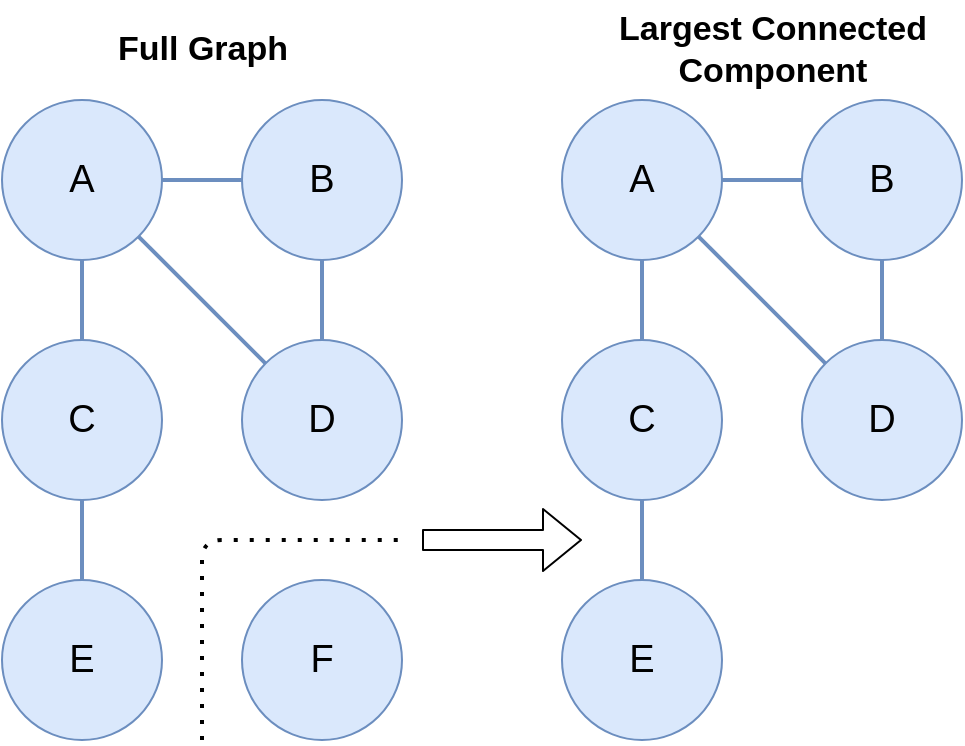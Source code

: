 <mxfile version="13.7.3" type="device"><diagram id="mh8_ufZDkkKl1U6k_Mam" name="Page-1"><mxGraphModel dx="932" dy="1700" grid="1" gridSize="10" guides="1" tooltips="1" connect="1" arrows="1" fold="1" page="1" pageScale="1" pageWidth="850" pageHeight="1100" math="0" shadow="0"><root><mxCell id="0"/><mxCell id="1" parent="0"/><mxCell id="wAvK0xsU6O6WTP8C9Jv--1" value="" style="edgeStyle=orthogonalEdgeStyle;rounded=0;orthogonalLoop=1;jettySize=auto;html=1;fontSize=19;endArrow=none;endFill=0;strokeWidth=2;fillColor=#dae8fc;strokeColor=#6c8ebf;" parent="1" source="wAvK0xsU6O6WTP8C9Jv--3" target="wAvK0xsU6O6WTP8C9Jv--4" edge="1"><mxGeometry relative="1" as="geometry"/></mxCell><mxCell id="wAvK0xsU6O6WTP8C9Jv--2" value="" style="edgeStyle=orthogonalEdgeStyle;rounded=0;orthogonalLoop=1;jettySize=auto;html=1;fontSize=19;endArrow=none;endFill=0;strokeWidth=2;fillColor=#dae8fc;strokeColor=#6c8ebf;" parent="1" source="wAvK0xsU6O6WTP8C9Jv--3" target="wAvK0xsU6O6WTP8C9Jv--6" edge="1"><mxGeometry relative="1" as="geometry"/></mxCell><mxCell id="wAvK0xsU6O6WTP8C9Jv--3" value="A" style="ellipse;whiteSpace=wrap;html=1;fontSize=19;fillColor=#dae8fc;strokeColor=#6c8ebf;" parent="1" vertex="1"><mxGeometry x="40" y="40" width="80" height="80" as="geometry"/></mxCell><mxCell id="wAvK0xsU6O6WTP8C9Jv--4" value="C" style="ellipse;whiteSpace=wrap;html=1;fontSize=19;fillColor=#dae8fc;strokeColor=#6c8ebf;" parent="1" vertex="1"><mxGeometry x="40" y="160" width="80" height="80" as="geometry"/></mxCell><mxCell id="wAvK0xsU6O6WTP8C9Jv--5" value="" style="edgeStyle=orthogonalEdgeStyle;rounded=0;orthogonalLoop=1;jettySize=auto;html=1;fontSize=19;endArrow=none;endFill=0;strokeWidth=2;fillColor=#dae8fc;strokeColor=#6c8ebf;" parent="1" source="wAvK0xsU6O6WTP8C9Jv--6" target="wAvK0xsU6O6WTP8C9Jv--7" edge="1"><mxGeometry relative="1" as="geometry"/></mxCell><mxCell id="wAvK0xsU6O6WTP8C9Jv--6" value="B" style="ellipse;whiteSpace=wrap;html=1;fontSize=19;fillColor=#dae8fc;strokeColor=#6c8ebf;" parent="1" vertex="1"><mxGeometry x="160" y="40" width="80" height="80" as="geometry"/></mxCell><mxCell id="wAvK0xsU6O6WTP8C9Jv--7" value="D" style="ellipse;whiteSpace=wrap;html=1;fontSize=19;fillColor=#dae8fc;strokeColor=#6c8ebf;" parent="1" vertex="1"><mxGeometry x="160" y="160" width="80" height="80" as="geometry"/></mxCell><mxCell id="wAvK0xsU6O6WTP8C9Jv--8" value="" style="endArrow=none;html=1;fontSize=19;exitX=1;exitY=1;exitDx=0;exitDy=0;entryX=0;entryY=0;entryDx=0;entryDy=0;endFill=0;strokeWidth=2;fillColor=#dae8fc;strokeColor=#6c8ebf;" parent="1" source="wAvK0xsU6O6WTP8C9Jv--3" target="wAvK0xsU6O6WTP8C9Jv--7" edge="1"><mxGeometry width="50" height="50" relative="1" as="geometry"><mxPoint x="-40" y="290" as="sourcePoint"/><mxPoint x="10" y="240" as="targetPoint"/></mxGeometry></mxCell><mxCell id="wAvK0xsU6O6WTP8C9Jv--11" value="E" style="ellipse;whiteSpace=wrap;html=1;fontSize=19;fillColor=#dae8fc;strokeColor=#6c8ebf;" parent="1" vertex="1"><mxGeometry x="40" y="280" width="80" height="80" as="geometry"/></mxCell><mxCell id="wAvK0xsU6O6WTP8C9Jv--14" value="F" style="ellipse;whiteSpace=wrap;html=1;fontSize=19;fillColor=#dae8fc;strokeColor=#6c8ebf;" parent="1" vertex="1"><mxGeometry x="160" y="280" width="80" height="80" as="geometry"/></mxCell><mxCell id="wAvK0xsU6O6WTP8C9Jv--19" value="" style="edgeStyle=orthogonalEdgeStyle;rounded=0;orthogonalLoop=1;jettySize=auto;html=1;fontSize=19;endArrow=none;endFill=0;strokeWidth=2;fillColor=#dae8fc;strokeColor=#6c8ebf;exitX=0.5;exitY=1;exitDx=0;exitDy=0;entryX=0.5;entryY=0;entryDx=0;entryDy=0;" parent="1" source="wAvK0xsU6O6WTP8C9Jv--4" target="wAvK0xsU6O6WTP8C9Jv--11" edge="1"><mxGeometry relative="1" as="geometry"><mxPoint x="90" y="130" as="sourcePoint"/><mxPoint x="90" y="210" as="targetPoint"/></mxGeometry></mxCell><mxCell id="wAvK0xsU6O6WTP8C9Jv--20" value="" style="shape=flexArrow;endArrow=classic;html=1;" parent="1" edge="1"><mxGeometry width="50" height="50" relative="1" as="geometry"><mxPoint x="250" y="260" as="sourcePoint"/><mxPoint x="330" y="260" as="targetPoint"/></mxGeometry></mxCell><mxCell id="wAvK0xsU6O6WTP8C9Jv--21" value="Full Graph" style="text;html=1;align=center;verticalAlign=middle;resizable=0;points=[];autosize=1;fontStyle=1;fontSize=17;" parent="1" vertex="1"><mxGeometry x="90" width="100" height="30" as="geometry"/></mxCell><mxCell id="wAvK0xsU6O6WTP8C9Jv--22" value="" style="edgeStyle=orthogonalEdgeStyle;rounded=0;orthogonalLoop=1;jettySize=auto;html=1;fontSize=19;endArrow=none;endFill=0;strokeWidth=2;fillColor=#dae8fc;strokeColor=#6c8ebf;" parent="1" source="wAvK0xsU6O6WTP8C9Jv--24" target="wAvK0xsU6O6WTP8C9Jv--25" edge="1"><mxGeometry relative="1" as="geometry"/></mxCell><mxCell id="wAvK0xsU6O6WTP8C9Jv--23" value="" style="edgeStyle=orthogonalEdgeStyle;rounded=0;orthogonalLoop=1;jettySize=auto;html=1;fontSize=19;endArrow=none;endFill=0;strokeWidth=2;fillColor=#dae8fc;strokeColor=#6c8ebf;" parent="1" source="wAvK0xsU6O6WTP8C9Jv--24" target="wAvK0xsU6O6WTP8C9Jv--27" edge="1"><mxGeometry relative="1" as="geometry"/></mxCell><mxCell id="wAvK0xsU6O6WTP8C9Jv--24" value="A" style="ellipse;whiteSpace=wrap;html=1;fontSize=19;fillColor=#dae8fc;strokeColor=#6c8ebf;" parent="1" vertex="1"><mxGeometry x="320" y="40" width="80" height="80" as="geometry"/></mxCell><mxCell id="wAvK0xsU6O6WTP8C9Jv--25" value="C" style="ellipse;whiteSpace=wrap;html=1;fontSize=19;fillColor=#dae8fc;strokeColor=#6c8ebf;" parent="1" vertex="1"><mxGeometry x="320" y="160" width="80" height="80" as="geometry"/></mxCell><mxCell id="wAvK0xsU6O6WTP8C9Jv--26" value="" style="edgeStyle=orthogonalEdgeStyle;rounded=0;orthogonalLoop=1;jettySize=auto;html=1;fontSize=19;endArrow=none;endFill=0;strokeWidth=2;fillColor=#dae8fc;strokeColor=#6c8ebf;" parent="1" source="wAvK0xsU6O6WTP8C9Jv--27" target="wAvK0xsU6O6WTP8C9Jv--28" edge="1"><mxGeometry relative="1" as="geometry"/></mxCell><mxCell id="wAvK0xsU6O6WTP8C9Jv--27" value="B" style="ellipse;whiteSpace=wrap;html=1;fontSize=19;fillColor=#dae8fc;strokeColor=#6c8ebf;" parent="1" vertex="1"><mxGeometry x="440" y="40" width="80" height="80" as="geometry"/></mxCell><mxCell id="wAvK0xsU6O6WTP8C9Jv--28" value="D" style="ellipse;whiteSpace=wrap;html=1;fontSize=19;fillColor=#dae8fc;strokeColor=#6c8ebf;" parent="1" vertex="1"><mxGeometry x="440" y="160" width="80" height="80" as="geometry"/></mxCell><mxCell id="wAvK0xsU6O6WTP8C9Jv--29" value="" style="endArrow=none;html=1;fontSize=19;exitX=1;exitY=1;exitDx=0;exitDy=0;entryX=0;entryY=0;entryDx=0;entryDy=0;endFill=0;strokeWidth=2;fillColor=#dae8fc;strokeColor=#6c8ebf;" parent="1" source="wAvK0xsU6O6WTP8C9Jv--24" target="wAvK0xsU6O6WTP8C9Jv--28" edge="1"><mxGeometry width="50" height="50" relative="1" as="geometry"><mxPoint x="240" y="290" as="sourcePoint"/><mxPoint x="290" y="240" as="targetPoint"/></mxGeometry></mxCell><mxCell id="wAvK0xsU6O6WTP8C9Jv--31" value="E" style="ellipse;whiteSpace=wrap;html=1;fontSize=19;fillColor=#dae8fc;strokeColor=#6c8ebf;" parent="1" vertex="1"><mxGeometry x="320" y="280" width="80" height="80" as="geometry"/></mxCell><mxCell id="wAvK0xsU6O6WTP8C9Jv--36" value="" style="edgeStyle=orthogonalEdgeStyle;rounded=0;orthogonalLoop=1;jettySize=auto;html=1;fontSize=19;endArrow=none;endFill=0;strokeWidth=2;fillColor=#dae8fc;strokeColor=#6c8ebf;exitX=0.5;exitY=1;exitDx=0;exitDy=0;entryX=0.5;entryY=0;entryDx=0;entryDy=0;" parent="1" source="wAvK0xsU6O6WTP8C9Jv--25" target="wAvK0xsU6O6WTP8C9Jv--31" edge="1"><mxGeometry relative="1" as="geometry"><mxPoint x="370" y="130" as="sourcePoint"/><mxPoint x="370" y="210" as="targetPoint"/></mxGeometry></mxCell><mxCell id="wAvK0xsU6O6WTP8C9Jv--38" value="" style="endArrow=none;dashed=1;html=1;dashPattern=1 3;strokeWidth=2;fontSize=17;" parent="1" edge="1"><mxGeometry width="50" height="50" relative="1" as="geometry"><mxPoint x="140" y="360" as="sourcePoint"/><mxPoint x="240" y="260" as="targetPoint"/><Array as="points"><mxPoint x="140" y="260"/></Array></mxGeometry></mxCell><mxCell id="wAvK0xsU6O6WTP8C9Jv--39" value="&lt;b&gt;Largest Connected &lt;br&gt;Component&lt;/b&gt;" style="text;html=1;align=center;verticalAlign=middle;resizable=0;points=[];autosize=1;fontSize=17;" parent="1" vertex="1"><mxGeometry x="340" y="-10" width="170" height="50" as="geometry"/></mxCell></root></mxGraphModel></diagram></mxfile>